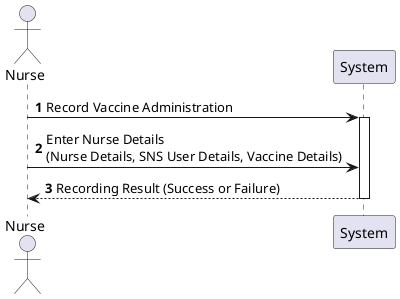 @startuml
autonumber
actor Nurse

Nurse -> System: Record Vaccine Administration
activate System

' Nurse provides details for the vaccine administration recording
Nurse -> System: Enter Nurse Details\n(Nurse Details, SNS User Details, Vaccine Details)

' System processes the request and confirms the vaccine administration recording
System --> Nurse: Recording Result (Success or Failure)

deactivate System
@enduml

